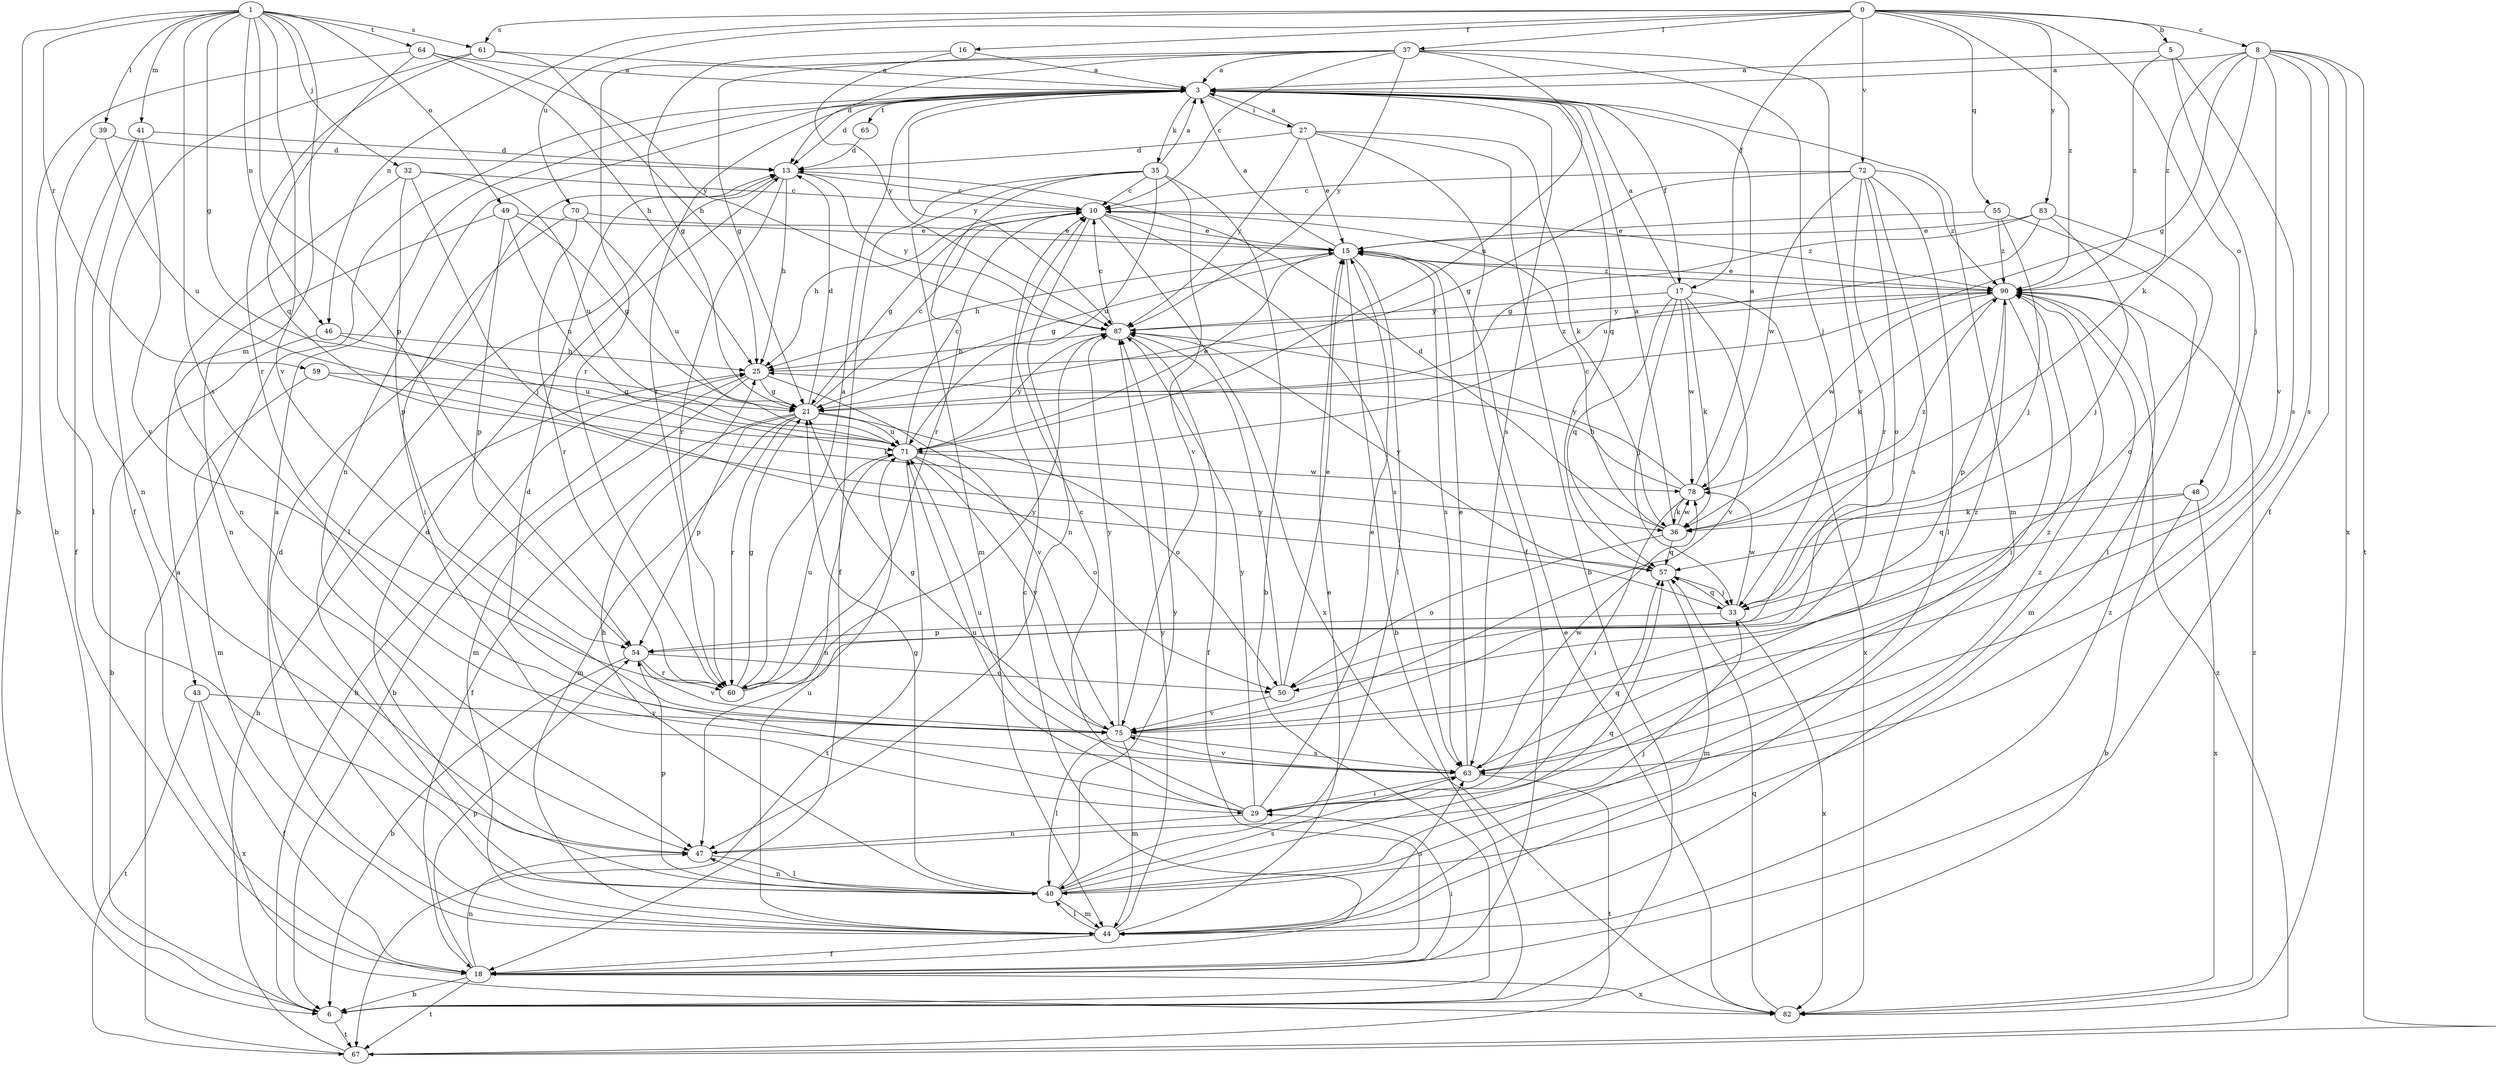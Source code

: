 strict digraph  {
0;
1;
3;
5;
6;
8;
10;
13;
15;
16;
17;
18;
21;
25;
27;
29;
32;
33;
35;
36;
37;
39;
40;
41;
43;
44;
46;
47;
48;
49;
50;
54;
55;
57;
59;
60;
61;
63;
64;
65;
67;
70;
71;
72;
75;
78;
82;
83;
87;
90;
0 -> 5  [label=b];
0 -> 8  [label=c];
0 -> 16  [label=f];
0 -> 17  [label=f];
0 -> 37  [label=l];
0 -> 46  [label=n];
0 -> 48  [label=o];
0 -> 55  [label=q];
0 -> 61  [label=s];
0 -> 70  [label=u];
0 -> 72  [label=v];
0 -> 83  [label=y];
0 -> 90  [label=z];
1 -> 6  [label=b];
1 -> 21  [label=g];
1 -> 32  [label=j];
1 -> 39  [label=l];
1 -> 41  [label=m];
1 -> 43  [label=m];
1 -> 46  [label=n];
1 -> 49  [label=o];
1 -> 54  [label=p];
1 -> 59  [label=r];
1 -> 61  [label=s];
1 -> 63  [label=s];
1 -> 64  [label=t];
1 -> 75  [label=v];
3 -> 13  [label=d];
3 -> 17  [label=f];
3 -> 27  [label=i];
3 -> 35  [label=k];
3 -> 44  [label=m];
3 -> 47  [label=n];
3 -> 57  [label=q];
3 -> 60  [label=r];
3 -> 63  [label=s];
3 -> 65  [label=t];
3 -> 87  [label=y];
5 -> 3  [label=a];
5 -> 33  [label=j];
5 -> 63  [label=s];
5 -> 90  [label=z];
6 -> 25  [label=h];
6 -> 67  [label=t];
8 -> 3  [label=a];
8 -> 18  [label=f];
8 -> 21  [label=g];
8 -> 36  [label=k];
8 -> 63  [label=s];
8 -> 67  [label=t];
8 -> 75  [label=v];
8 -> 82  [label=x];
8 -> 90  [label=z];
10 -> 15  [label=e];
10 -> 21  [label=g];
10 -> 25  [label=h];
10 -> 47  [label=n];
10 -> 63  [label=s];
10 -> 82  [label=x];
10 -> 90  [label=z];
13 -> 10  [label=c];
13 -> 25  [label=h];
13 -> 40  [label=l];
13 -> 60  [label=r];
13 -> 87  [label=y];
15 -> 3  [label=a];
15 -> 6  [label=b];
15 -> 21  [label=g];
15 -> 25  [label=h];
15 -> 40  [label=l];
15 -> 63  [label=s];
15 -> 90  [label=z];
16 -> 3  [label=a];
16 -> 21  [label=g];
16 -> 87  [label=y];
17 -> 3  [label=a];
17 -> 33  [label=j];
17 -> 36  [label=k];
17 -> 57  [label=q];
17 -> 75  [label=v];
17 -> 78  [label=w];
17 -> 82  [label=x];
17 -> 87  [label=y];
18 -> 6  [label=b];
18 -> 10  [label=c];
18 -> 29  [label=i];
18 -> 47  [label=n];
18 -> 54  [label=p];
18 -> 67  [label=t];
18 -> 82  [label=x];
21 -> 10  [label=c];
21 -> 13  [label=d];
21 -> 18  [label=f];
21 -> 44  [label=m];
21 -> 50  [label=o];
21 -> 54  [label=p];
21 -> 60  [label=r];
21 -> 71  [label=u];
25 -> 6  [label=b];
25 -> 21  [label=g];
25 -> 44  [label=m];
25 -> 75  [label=v];
25 -> 90  [label=z];
27 -> 3  [label=a];
27 -> 6  [label=b];
27 -> 13  [label=d];
27 -> 15  [label=e];
27 -> 18  [label=f];
27 -> 36  [label=k];
27 -> 87  [label=y];
29 -> 10  [label=c];
29 -> 13  [label=d];
29 -> 15  [label=e];
29 -> 47  [label=n];
29 -> 57  [label=q];
29 -> 71  [label=u];
29 -> 87  [label=y];
32 -> 10  [label=c];
32 -> 33  [label=j];
32 -> 47  [label=n];
32 -> 54  [label=p];
32 -> 71  [label=u];
33 -> 54  [label=p];
33 -> 57  [label=q];
33 -> 78  [label=w];
33 -> 82  [label=x];
35 -> 3  [label=a];
35 -> 6  [label=b];
35 -> 10  [label=c];
35 -> 18  [label=f];
35 -> 44  [label=m];
35 -> 60  [label=r];
35 -> 71  [label=u];
35 -> 75  [label=v];
36 -> 3  [label=a];
36 -> 10  [label=c];
36 -> 13  [label=d];
36 -> 50  [label=o];
36 -> 57  [label=q];
36 -> 78  [label=w];
36 -> 90  [label=z];
37 -> 3  [label=a];
37 -> 10  [label=c];
37 -> 13  [label=d];
37 -> 21  [label=g];
37 -> 33  [label=j];
37 -> 60  [label=r];
37 -> 71  [label=u];
37 -> 75  [label=v];
37 -> 87  [label=y];
39 -> 13  [label=d];
39 -> 40  [label=l];
39 -> 71  [label=u];
40 -> 13  [label=d];
40 -> 21  [label=g];
40 -> 25  [label=h];
40 -> 33  [label=j];
40 -> 44  [label=m];
40 -> 47  [label=n];
40 -> 54  [label=p];
40 -> 57  [label=q];
40 -> 63  [label=s];
40 -> 87  [label=y];
41 -> 13  [label=d];
41 -> 18  [label=f];
41 -> 47  [label=n];
41 -> 75  [label=v];
43 -> 18  [label=f];
43 -> 67  [label=t];
43 -> 75  [label=v];
43 -> 82  [label=x];
44 -> 3  [label=a];
44 -> 13  [label=d];
44 -> 15  [label=e];
44 -> 18  [label=f];
44 -> 40  [label=l];
44 -> 63  [label=s];
44 -> 71  [label=u];
44 -> 87  [label=y];
44 -> 90  [label=z];
46 -> 6  [label=b];
46 -> 25  [label=h];
46 -> 71  [label=u];
47 -> 40  [label=l];
47 -> 90  [label=z];
48 -> 6  [label=b];
48 -> 36  [label=k];
48 -> 57  [label=q];
48 -> 82  [label=x];
49 -> 15  [label=e];
49 -> 21  [label=g];
49 -> 47  [label=n];
49 -> 54  [label=p];
49 -> 71  [label=u];
50 -> 15  [label=e];
50 -> 75  [label=v];
50 -> 87  [label=y];
54 -> 6  [label=b];
54 -> 50  [label=o];
54 -> 60  [label=r];
54 -> 75  [label=v];
55 -> 15  [label=e];
55 -> 33  [label=j];
55 -> 40  [label=l];
55 -> 90  [label=z];
57 -> 33  [label=j];
57 -> 44  [label=m];
57 -> 87  [label=y];
59 -> 21  [label=g];
59 -> 36  [label=k];
59 -> 44  [label=m];
60 -> 3  [label=a];
60 -> 21  [label=g];
60 -> 71  [label=u];
60 -> 87  [label=y];
61 -> 3  [label=a];
61 -> 18  [label=f];
61 -> 25  [label=h];
61 -> 60  [label=r];
63 -> 15  [label=e];
63 -> 29  [label=i];
63 -> 67  [label=t];
63 -> 71  [label=u];
63 -> 75  [label=v];
63 -> 78  [label=w];
63 -> 90  [label=z];
64 -> 3  [label=a];
64 -> 6  [label=b];
64 -> 25  [label=h];
64 -> 57  [label=q];
64 -> 87  [label=y];
65 -> 13  [label=d];
67 -> 3  [label=a];
67 -> 25  [label=h];
67 -> 90  [label=z];
70 -> 15  [label=e];
70 -> 29  [label=i];
70 -> 60  [label=r];
70 -> 71  [label=u];
71 -> 10  [label=c];
71 -> 15  [label=e];
71 -> 47  [label=n];
71 -> 50  [label=o];
71 -> 67  [label=t];
71 -> 75  [label=v];
71 -> 78  [label=w];
71 -> 87  [label=y];
72 -> 10  [label=c];
72 -> 21  [label=g];
72 -> 40  [label=l];
72 -> 50  [label=o];
72 -> 60  [label=r];
72 -> 63  [label=s];
72 -> 78  [label=w];
72 -> 90  [label=z];
75 -> 21  [label=g];
75 -> 40  [label=l];
75 -> 44  [label=m];
75 -> 63  [label=s];
75 -> 87  [label=y];
75 -> 90  [label=z];
78 -> 3  [label=a];
78 -> 25  [label=h];
78 -> 29  [label=i];
78 -> 36  [label=k];
78 -> 87  [label=y];
82 -> 15  [label=e];
82 -> 57  [label=q];
82 -> 90  [label=z];
83 -> 15  [label=e];
83 -> 21  [label=g];
83 -> 33  [label=j];
83 -> 50  [label=o];
83 -> 71  [label=u];
87 -> 10  [label=c];
87 -> 18  [label=f];
87 -> 25  [label=h];
90 -> 15  [label=e];
90 -> 29  [label=i];
90 -> 36  [label=k];
90 -> 44  [label=m];
90 -> 54  [label=p];
90 -> 78  [label=w];
90 -> 87  [label=y];
}
